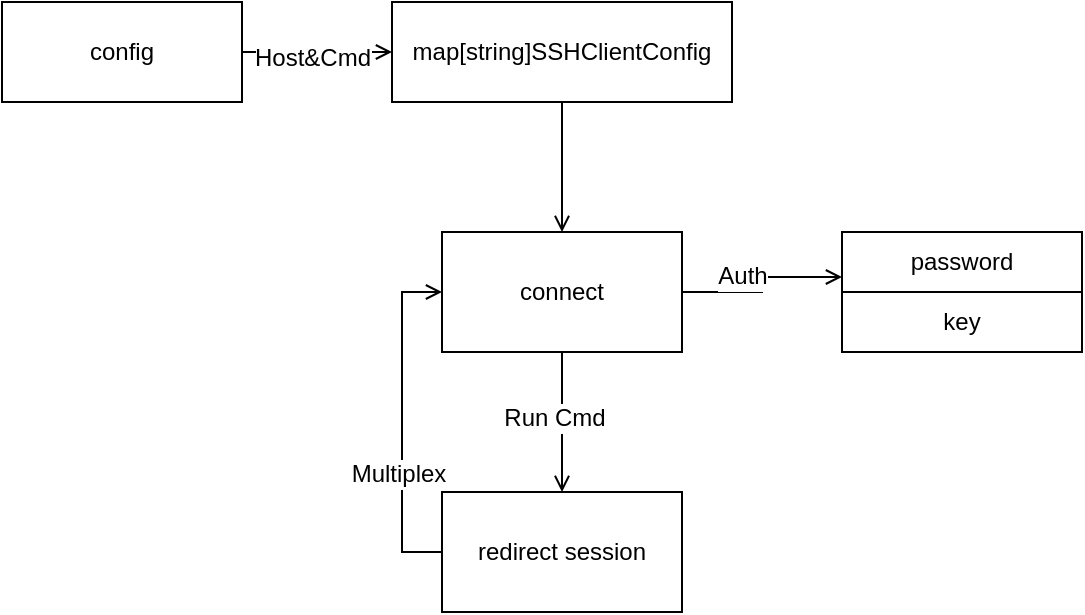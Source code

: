 <mxfile version="10.7.5" type="github"><diagram id="zaxZLFyI-JQp8ol790R8" name="Page-1"><mxGraphModel dx="918" dy="616" grid="1" gridSize="10" guides="1" tooltips="1" connect="1" arrows="1" fold="1" page="1" pageScale="1" pageWidth="827" pageHeight="1169" math="0" shadow="0"><root><mxCell id="0"/><mxCell id="1" parent="0"/><mxCell id="kSTOUJ5kvkZUJQpxB_Zu-5" value="password" style="rounded=0;whiteSpace=wrap;html=1;" vertex="1" parent="1"><mxGeometry x="490" y="140" width="120" height="30" as="geometry"/></mxCell><mxCell id="kSTOUJ5kvkZUJQpxB_Zu-6" value="key" style="rounded=0;whiteSpace=wrap;html=1;" vertex="1" parent="1"><mxGeometry x="490" y="170" width="120" height="30" as="geometry"/></mxCell><mxCell id="kSTOUJ5kvkZUJQpxB_Zu-10" style="edgeStyle=orthogonalEdgeStyle;rounded=0;orthogonalLoop=1;jettySize=auto;html=1;exitX=1;exitY=0.5;exitDx=0;exitDy=0;endArrow=open;endFill=0;entryX=0;entryY=0.5;entryDx=0;entryDy=0;" edge="1" parent="1" source="kSTOUJ5kvkZUJQpxB_Zu-8" target="kSTOUJ5kvkZUJQpxB_Zu-27"><mxGeometry relative="1" as="geometry"><mxPoint x="280" y="50" as="targetPoint"/></mxGeometry></mxCell><mxCell id="kSTOUJ5kvkZUJQpxB_Zu-14" value="Host&amp;amp;Cmd" style="text;html=1;resizable=0;points=[];align=center;verticalAlign=middle;labelBackgroundColor=#ffffff;" vertex="1" connectable="0" parent="kSTOUJ5kvkZUJQpxB_Zu-10"><mxGeometry x="-0.08" y="-3" relative="1" as="geometry"><mxPoint as="offset"/></mxGeometry></mxCell><mxCell id="kSTOUJ5kvkZUJQpxB_Zu-8" value="config" style="rounded=0;whiteSpace=wrap;html=1;" vertex="1" parent="1"><mxGeometry x="70" y="25" width="120" height="50" as="geometry"/></mxCell><mxCell id="kSTOUJ5kvkZUJQpxB_Zu-11" style="edgeStyle=orthogonalEdgeStyle;rounded=0;orthogonalLoop=1;jettySize=auto;html=1;exitX=1;exitY=0.5;exitDx=0;exitDy=0;entryX=0;entryY=0.75;entryDx=0;entryDy=0;endArrow=open;endFill=0;" edge="1" parent="1" source="kSTOUJ5kvkZUJQpxB_Zu-9" target="kSTOUJ5kvkZUJQpxB_Zu-5"><mxGeometry relative="1" as="geometry"/></mxCell><mxCell id="kSTOUJ5kvkZUJQpxB_Zu-15" value="Auth" style="text;html=1;resizable=0;points=[];align=center;verticalAlign=middle;labelBackgroundColor=#ffffff;" vertex="1" connectable="0" parent="kSTOUJ5kvkZUJQpxB_Zu-11"><mxGeometry x="-0.314" y="8" relative="1" as="geometry"><mxPoint as="offset"/></mxGeometry></mxCell><mxCell id="kSTOUJ5kvkZUJQpxB_Zu-12" style="edgeStyle=orthogonalEdgeStyle;rounded=0;orthogonalLoop=1;jettySize=auto;html=1;exitX=0.5;exitY=1;exitDx=0;exitDy=0;entryX=0.5;entryY=0;entryDx=0;entryDy=0;endArrow=open;endFill=0;" edge="1" parent="1" source="kSTOUJ5kvkZUJQpxB_Zu-9" target="kSTOUJ5kvkZUJQpxB_Zu-13"><mxGeometry relative="1" as="geometry"><mxPoint x="350" y="270" as="targetPoint"/></mxGeometry></mxCell><mxCell id="kSTOUJ5kvkZUJQpxB_Zu-33" value="Run Cmd" style="text;html=1;resizable=0;points=[];align=center;verticalAlign=middle;labelBackgroundColor=#ffffff;" vertex="1" connectable="0" parent="kSTOUJ5kvkZUJQpxB_Zu-12"><mxGeometry x="-0.057" y="-4" relative="1" as="geometry"><mxPoint as="offset"/></mxGeometry></mxCell><mxCell id="kSTOUJ5kvkZUJQpxB_Zu-9" value="connect" style="rounded=0;whiteSpace=wrap;html=1;" vertex="1" parent="1"><mxGeometry x="290" y="140" width="120" height="60" as="geometry"/></mxCell><mxCell id="kSTOUJ5kvkZUJQpxB_Zu-31" style="edgeStyle=orthogonalEdgeStyle;rounded=0;orthogonalLoop=1;jettySize=auto;html=1;exitX=0;exitY=0.5;exitDx=0;exitDy=0;entryX=0;entryY=0.5;entryDx=0;entryDy=0;startArrow=none;startFill=0;endArrow=open;endFill=0;" edge="1" parent="1" source="kSTOUJ5kvkZUJQpxB_Zu-13" target="kSTOUJ5kvkZUJQpxB_Zu-9"><mxGeometry relative="1" as="geometry"/></mxCell><mxCell id="kSTOUJ5kvkZUJQpxB_Zu-32" value="Multiplex" style="text;html=1;resizable=0;points=[];align=center;verticalAlign=middle;labelBackgroundColor=#ffffff;" vertex="1" connectable="0" parent="kSTOUJ5kvkZUJQpxB_Zu-31"><mxGeometry x="-0.306" y="2" relative="1" as="geometry"><mxPoint as="offset"/></mxGeometry></mxCell><mxCell id="kSTOUJ5kvkZUJQpxB_Zu-13" value="redirect session" style="rounded=0;whiteSpace=wrap;html=1;" vertex="1" parent="1"><mxGeometry x="290" y="270" width="120" height="60" as="geometry"/></mxCell><mxCell id="kSTOUJ5kvkZUJQpxB_Zu-30" style="edgeStyle=orthogonalEdgeStyle;rounded=0;orthogonalLoop=1;jettySize=auto;html=1;exitX=0.5;exitY=1;exitDx=0;exitDy=0;entryX=0.5;entryY=0;entryDx=0;entryDy=0;startArrow=none;startFill=0;endArrow=open;endFill=0;" edge="1" parent="1" source="kSTOUJ5kvkZUJQpxB_Zu-27" target="kSTOUJ5kvkZUJQpxB_Zu-9"><mxGeometry relative="1" as="geometry"/></mxCell><mxCell id="kSTOUJ5kvkZUJQpxB_Zu-27" value="map[string]SSHClientConfig" style="rounded=0;whiteSpace=wrap;html=1;" vertex="1" parent="1"><mxGeometry x="265" y="25" width="170" height="50" as="geometry"/></mxCell></root></mxGraphModel></diagram></mxfile>